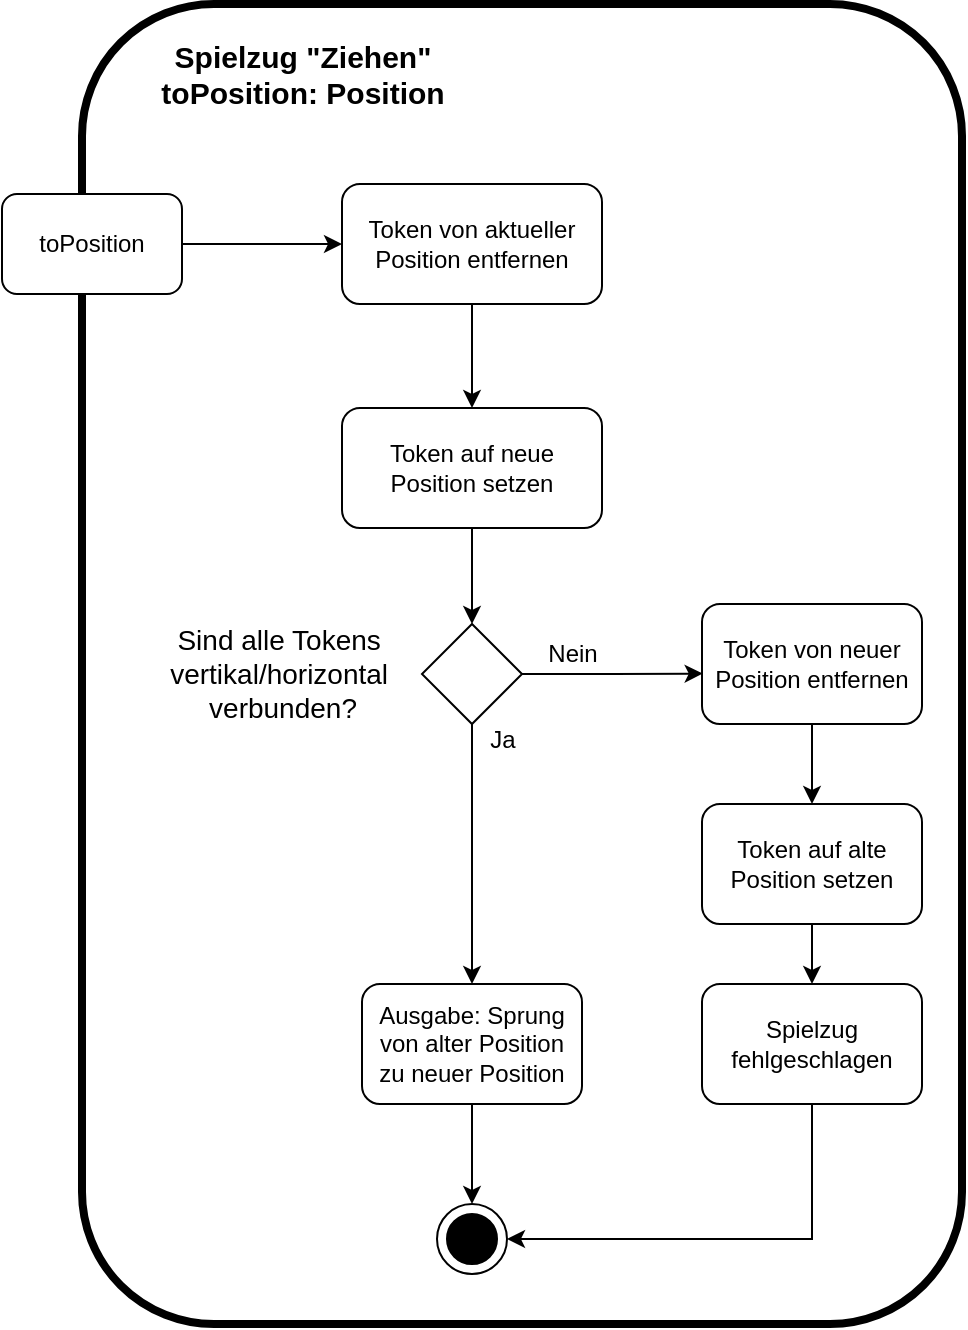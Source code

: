 <mxfile version="22.1.15" type="github">
  <diagram name="Seite-1" id="Uph73gleEDyKAeIzliLi">
    <mxGraphModel dx="1434" dy="774" grid="1" gridSize="10" guides="1" tooltips="1" connect="1" arrows="1" fold="1" page="1" pageScale="1" pageWidth="583" pageHeight="413" math="0" shadow="0">
      <root>
        <mxCell id="0" />
        <mxCell id="1" parent="0" />
        <mxCell id="LmvUL_w-2qDvA-CHAG-q-24" value="" style="rounded=1;whiteSpace=wrap;html=1;fillColor=none;strokeWidth=4;" vertex="1" parent="1">
          <mxGeometry x="200" y="30" width="440" height="660" as="geometry" />
        </mxCell>
        <mxCell id="LmvUL_w-2qDvA-CHAG-q-5" style="edgeStyle=orthogonalEdgeStyle;rounded=0;orthogonalLoop=1;jettySize=auto;html=1;exitX=0.5;exitY=1;exitDx=0;exitDy=0;entryX=0.5;entryY=0;entryDx=0;entryDy=0;" edge="1" parent="1" source="LmvUL_w-2qDvA-CHAG-q-3" target="LmvUL_w-2qDvA-CHAG-q-4">
          <mxGeometry relative="1" as="geometry" />
        </mxCell>
        <mxCell id="LmvUL_w-2qDvA-CHAG-q-3" value="Token von aktueller Position entfernen" style="rounded=1;whiteSpace=wrap;html=1;" vertex="1" parent="1">
          <mxGeometry x="330" y="120" width="130" height="60" as="geometry" />
        </mxCell>
        <mxCell id="LmvUL_w-2qDvA-CHAG-q-7" style="edgeStyle=orthogonalEdgeStyle;rounded=0;orthogonalLoop=1;jettySize=auto;html=1;exitX=0.5;exitY=1;exitDx=0;exitDy=0;entryX=0.5;entryY=0;entryDx=0;entryDy=0;" edge="1" parent="1" source="LmvUL_w-2qDvA-CHAG-q-4" target="LmvUL_w-2qDvA-CHAG-q-6">
          <mxGeometry relative="1" as="geometry" />
        </mxCell>
        <mxCell id="LmvUL_w-2qDvA-CHAG-q-4" value="Token auf neue Position setzen" style="rounded=1;whiteSpace=wrap;html=1;" vertex="1" parent="1">
          <mxGeometry x="330" y="232" width="130" height="60" as="geometry" />
        </mxCell>
        <mxCell id="LmvUL_w-2qDvA-CHAG-q-17" style="edgeStyle=orthogonalEdgeStyle;rounded=0;orthogonalLoop=1;jettySize=auto;html=1;exitX=0.5;exitY=1;exitDx=0;exitDy=0;entryX=0.5;entryY=0;entryDx=0;entryDy=0;" edge="1" parent="1" source="LmvUL_w-2qDvA-CHAG-q-6" target="LmvUL_w-2qDvA-CHAG-q-13">
          <mxGeometry relative="1" as="geometry" />
        </mxCell>
        <mxCell id="LmvUL_w-2qDvA-CHAG-q-6" value="" style="rhombus;whiteSpace=wrap;html=1;" vertex="1" parent="1">
          <mxGeometry x="370" y="340" width="50" height="50" as="geometry" />
        </mxCell>
        <mxCell id="LmvUL_w-2qDvA-CHAG-q-8" value="&lt;div style=&quot;font-size: 14px;&quot;&gt;&lt;font style=&quot;font-size: 14px;&quot;&gt;Sind alle Tokens&amp;nbsp;&lt;/font&gt;&lt;/div&gt;&lt;div style=&quot;font-size: 14px;&quot;&gt;&lt;font style=&quot;font-size: 14px;&quot;&gt;vertikal/horizontal&amp;nbsp;&lt;/font&gt;&lt;/div&gt;&lt;div style=&quot;font-size: 14px;&quot;&gt;&lt;font style=&quot;font-size: 14px;&quot;&gt;verbunden?&lt;/font&gt;&lt;/div&gt;" style="text;html=1;align=center;verticalAlign=middle;resizable=0;points=[];autosize=1;strokeColor=none;fillColor=none;" vertex="1" parent="1">
          <mxGeometry x="230" y="335" width="140" height="60" as="geometry" />
        </mxCell>
        <mxCell id="LmvUL_w-2qDvA-CHAG-q-15" style="edgeStyle=orthogonalEdgeStyle;rounded=0;orthogonalLoop=1;jettySize=auto;html=1;exitX=0.5;exitY=1;exitDx=0;exitDy=0;entryX=0.5;entryY=0;entryDx=0;entryDy=0;" edge="1" parent="1" source="LmvUL_w-2qDvA-CHAG-q-10" target="LmvUL_w-2qDvA-CHAG-q-11">
          <mxGeometry relative="1" as="geometry" />
        </mxCell>
        <mxCell id="LmvUL_w-2qDvA-CHAG-q-10" value="Token von neuer Position entfernen" style="rounded=1;whiteSpace=wrap;html=1;" vertex="1" parent="1">
          <mxGeometry x="510" y="330" width="110" height="60" as="geometry" />
        </mxCell>
        <mxCell id="LmvUL_w-2qDvA-CHAG-q-16" style="edgeStyle=orthogonalEdgeStyle;rounded=0;orthogonalLoop=1;jettySize=auto;html=1;exitX=0.5;exitY=1;exitDx=0;exitDy=0;entryX=0.5;entryY=0;entryDx=0;entryDy=0;" edge="1" parent="1" source="LmvUL_w-2qDvA-CHAG-q-11" target="LmvUL_w-2qDvA-CHAG-q-12">
          <mxGeometry relative="1" as="geometry" />
        </mxCell>
        <mxCell id="LmvUL_w-2qDvA-CHAG-q-11" value="Token auf alte Position setzen" style="rounded=1;whiteSpace=wrap;html=1;" vertex="1" parent="1">
          <mxGeometry x="510" y="430" width="110" height="60" as="geometry" />
        </mxCell>
        <mxCell id="LmvUL_w-2qDvA-CHAG-q-23" style="edgeStyle=orthogonalEdgeStyle;rounded=0;orthogonalLoop=1;jettySize=auto;html=1;exitX=0.5;exitY=1;exitDx=0;exitDy=0;entryX=1;entryY=0.5;entryDx=0;entryDy=0;" edge="1" parent="1" source="LmvUL_w-2qDvA-CHAG-q-12" target="LmvUL_w-2qDvA-CHAG-q-20">
          <mxGeometry relative="1" as="geometry" />
        </mxCell>
        <mxCell id="LmvUL_w-2qDvA-CHAG-q-12" value="Spielzug fehlgeschlagen" style="rounded=1;whiteSpace=wrap;html=1;" vertex="1" parent="1">
          <mxGeometry x="510" y="520" width="110" height="60" as="geometry" />
        </mxCell>
        <mxCell id="LmvUL_w-2qDvA-CHAG-q-22" style="edgeStyle=orthogonalEdgeStyle;rounded=0;orthogonalLoop=1;jettySize=auto;html=1;exitX=0.5;exitY=1;exitDx=0;exitDy=0;entryX=0.5;entryY=0;entryDx=0;entryDy=0;" edge="1" parent="1" source="LmvUL_w-2qDvA-CHAG-q-13" target="LmvUL_w-2qDvA-CHAG-q-20">
          <mxGeometry relative="1" as="geometry" />
        </mxCell>
        <mxCell id="LmvUL_w-2qDvA-CHAG-q-13" value="Ausgabe: Sprung von alter Position zu neuer Position" style="rounded=1;whiteSpace=wrap;html=1;" vertex="1" parent="1">
          <mxGeometry x="340" y="520" width="110" height="60" as="geometry" />
        </mxCell>
        <mxCell id="LmvUL_w-2qDvA-CHAG-q-14" style="edgeStyle=orthogonalEdgeStyle;rounded=0;orthogonalLoop=1;jettySize=auto;html=1;exitX=1;exitY=0.5;exitDx=0;exitDy=0;entryX=0.003;entryY=0.58;entryDx=0;entryDy=0;entryPerimeter=0;" edge="1" parent="1" source="LmvUL_w-2qDvA-CHAG-q-6" target="LmvUL_w-2qDvA-CHAG-q-10">
          <mxGeometry relative="1" as="geometry" />
        </mxCell>
        <mxCell id="LmvUL_w-2qDvA-CHAG-q-18" value="Ja" style="text;html=1;align=center;verticalAlign=middle;resizable=0;points=[];autosize=1;strokeColor=none;fillColor=none;" vertex="1" parent="1">
          <mxGeometry x="390" y="383" width="40" height="30" as="geometry" />
        </mxCell>
        <mxCell id="LmvUL_w-2qDvA-CHAG-q-19" value="Nein" style="text;html=1;align=center;verticalAlign=middle;resizable=0;points=[];autosize=1;strokeColor=none;fillColor=none;" vertex="1" parent="1">
          <mxGeometry x="420" y="340" width="50" height="30" as="geometry" />
        </mxCell>
        <mxCell id="LmvUL_w-2qDvA-CHAG-q-20" value="" style="ellipse;whiteSpace=wrap;html=1;aspect=fixed;" vertex="1" parent="1">
          <mxGeometry x="377.5" y="630" width="35" height="35" as="geometry" />
        </mxCell>
        <mxCell id="LmvUL_w-2qDvA-CHAG-q-21" value="" style="ellipse;whiteSpace=wrap;html=1;aspect=fixed;fillColor=#000000;" vertex="1" parent="1">
          <mxGeometry x="382.5" y="635" width="25" height="25" as="geometry" />
        </mxCell>
        <mxCell id="LmvUL_w-2qDvA-CHAG-q-26" style="edgeStyle=orthogonalEdgeStyle;rounded=0;orthogonalLoop=1;jettySize=auto;html=1;exitX=1;exitY=0.5;exitDx=0;exitDy=0;" edge="1" parent="1" source="LmvUL_w-2qDvA-CHAG-q-2" target="LmvUL_w-2qDvA-CHAG-q-3">
          <mxGeometry relative="1" as="geometry" />
        </mxCell>
        <mxCell id="LmvUL_w-2qDvA-CHAG-q-2" value="&lt;div&gt;toPosition&lt;/div&gt;" style="rounded=1;whiteSpace=wrap;html=1;" vertex="1" parent="1">
          <mxGeometry x="160" y="125" width="90" height="50" as="geometry" />
        </mxCell>
        <mxCell id="LmvUL_w-2qDvA-CHAG-q-27" value="&lt;div style=&quot;font-size: 15px;&quot;&gt;&lt;font style=&quot;font-size: 15px;&quot;&gt;&lt;b&gt;Spielzug &quot;Ziehen&quot;&lt;/b&gt;&lt;/font&gt;&lt;/div&gt;&lt;font style=&quot;font-size: 15px;&quot;&gt;&lt;b&gt;&lt;font style=&quot;font-size: 15px;&quot;&gt;toPosition: Position&lt;/font&gt;&lt;/b&gt;&lt;b&gt;&lt;br&gt;&lt;/b&gt;&lt;/font&gt;" style="text;html=1;align=center;verticalAlign=middle;resizable=0;points=[];autosize=1;strokeColor=none;fillColor=none;" vertex="1" parent="1">
          <mxGeometry x="230" y="40" width="160" height="50" as="geometry" />
        </mxCell>
      </root>
    </mxGraphModel>
  </diagram>
</mxfile>
